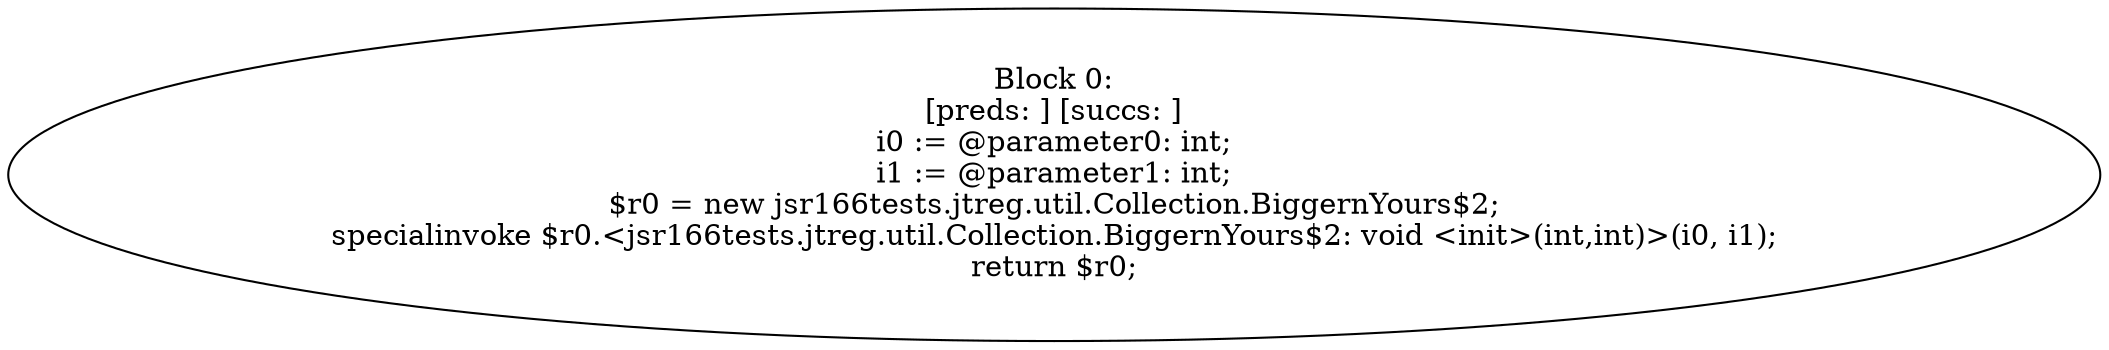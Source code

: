 digraph "unitGraph" {
    "Block 0:
[preds: ] [succs: ]
i0 := @parameter0: int;
i1 := @parameter1: int;
$r0 = new jsr166tests.jtreg.util.Collection.BiggernYours$2;
specialinvoke $r0.<jsr166tests.jtreg.util.Collection.BiggernYours$2: void <init>(int,int)>(i0, i1);
return $r0;
"
}
